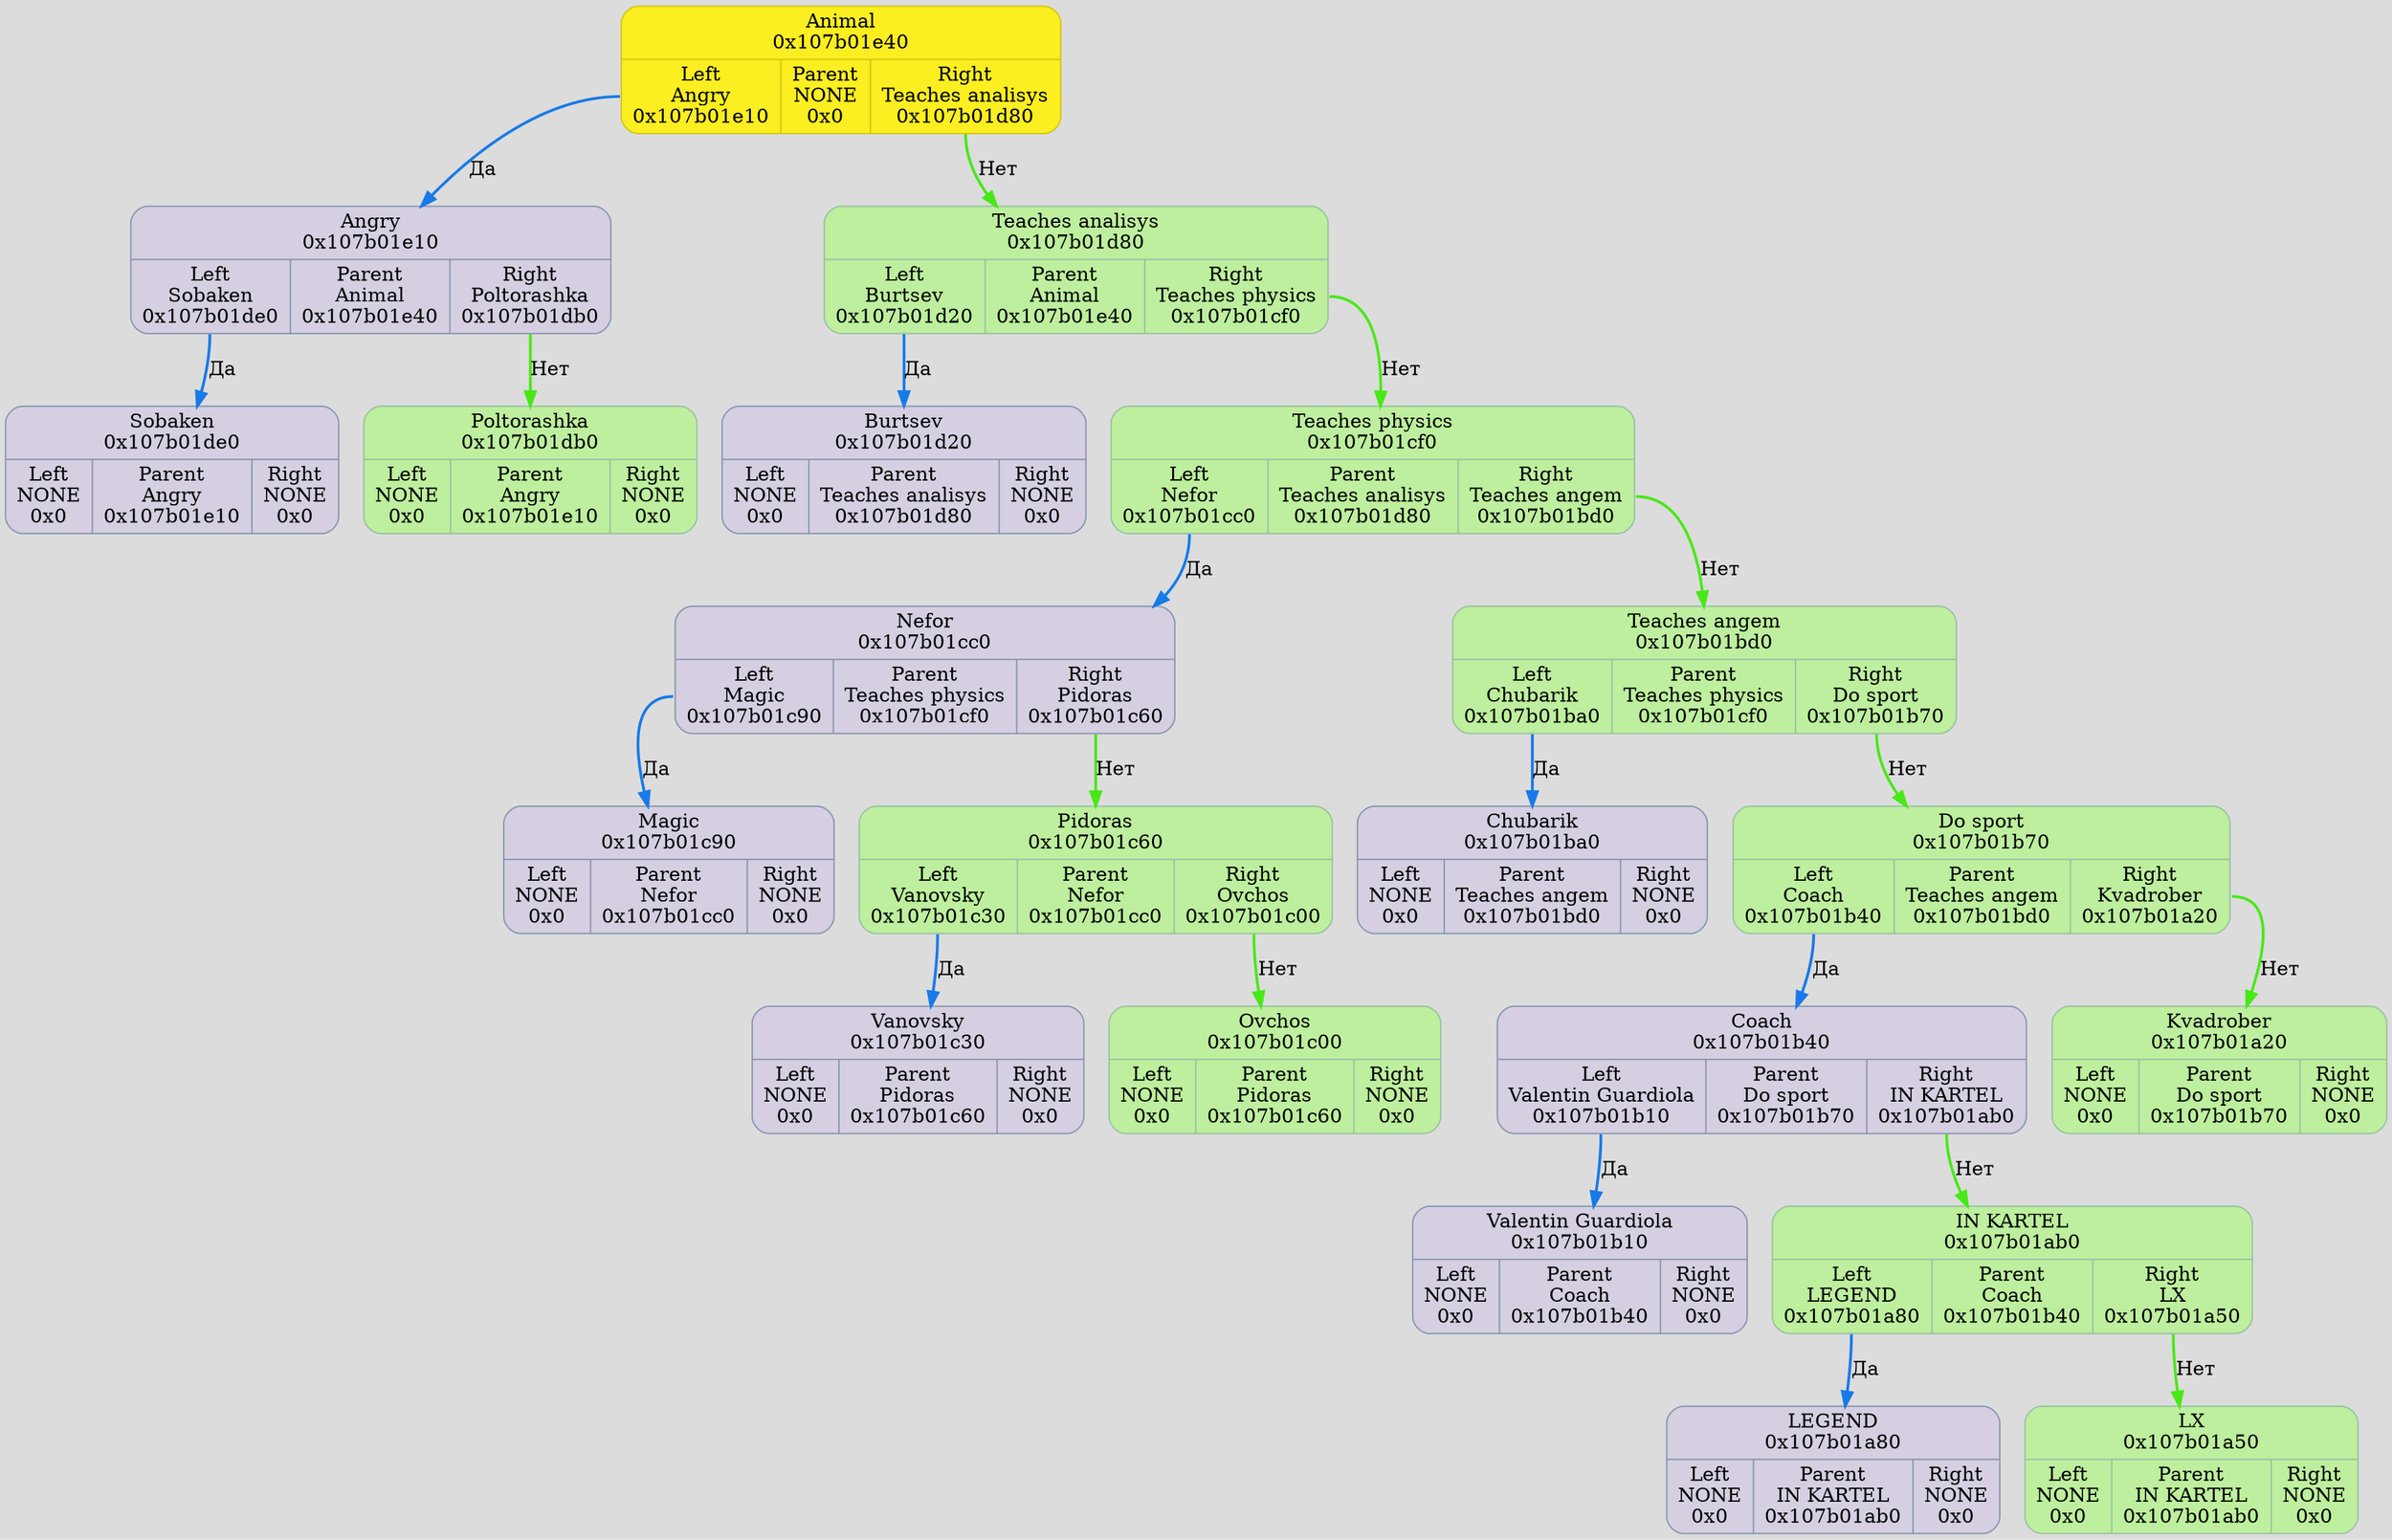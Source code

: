 digraph {
	fontname = "UbuntuMono";
	bgcolor = "#DCDCDC";

	node0x107b01e40 [ shape = Mrecord; style = filled; fillcolor = "#FBEE21"; color = "#D3C70D"; fontcolor = "#000000";label = " { Animal\n0x107b01e40 | { <left> Left\nAngry\n0x107b01e10 | Parent\nNONE\n0x0 | <right> Right\nTeaches analisys\n0x107b01d80 } } ";  ];
	node0x107b01e40:<left> -> node0x107b01e10 [ style = "bold"; color = "#187AE8"; label = "Да"; ];
	node0x107b01e10 [ shape = Mrecord; style = filled; fillcolor = "#D5CFE1"; color = "#8797b2"; fontcolor = "#000000";label = " { Angry\n0x107b01e10 | { <left> Left\nSobaken\n0x107b01de0 | Parent\nAnimal\n0x107b01e40 | <right> Right\nPoltorashka\n0x107b01db0 } } ";  ];
	node0x107b01e10:<left> -> node0x107b01de0 [ style = "bold"; color = "#187AE8"; label = "Да"; ];
	node0x107b01de0 [ shape = Mrecord; style = filled; fillcolor = "#D5CFE1"; color = "#8797b2"; fontcolor = "#000000";label = " { Sobaken\n0x107b01de0 | { <left> Left\nNONE\n0x0 | Parent\nAngry\n0x107b01e10 | <right> Right\nNONE\n0x0 } } ";  ];
	node0x107b01db0 [ shape = Mrecord; style = filled; fillcolor = "#D5CFE1"; color = "#8797b2"; fontcolor = "#000000";label = " { Poltorashka\n0x107b01db0 | { <left> Left\nNONE\n0x0 | Parent\nAngry\n0x107b01e10 | <right> Right\nNONE\n0x0 } } ";  ];
	node0x107b01e10:<right> -> node0x107b01db0 [ style = "bold"; color = "#48E818"; label = "Нет"; ];
	node0x107b01db0 [ fillcolor = "#BDEF9E"; color = "#99c2a2"; fontcolor = "#000000"; ];
	node0x107b01d80 [ shape = Mrecord; style = filled; fillcolor = "#D5CFE1"; color = "#8797b2"; fontcolor = "#000000";label = " { Teaches analisys\n0x107b01d80 | { <left> Left\nBurtsev\n0x107b01d20 | Parent\nAnimal\n0x107b01e40 | <right> Right\nTeaches physics\n0x107b01cf0 } } ";  ];
	node0x107b01d80:<left> -> node0x107b01d20 [ style = "bold"; color = "#187AE8"; label = "Да"; ];
	node0x107b01d20 [ shape = Mrecord; style = filled; fillcolor = "#D5CFE1"; color = "#8797b2"; fontcolor = "#000000";label = " { Burtsev\n0x107b01d20 | { <left> Left\nNONE\n0x0 | Parent\nTeaches analisys\n0x107b01d80 | <right> Right\nNONE\n0x0 } } ";  ];
	node0x107b01cf0 [ shape = Mrecord; style = filled; fillcolor = "#D5CFE1"; color = "#8797b2"; fontcolor = "#000000";label = " { Teaches physics\n0x107b01cf0 | { <left> Left\nNefor\n0x107b01cc0 | Parent\nTeaches analisys\n0x107b01d80 | <right> Right\nTeaches angem\n0x107b01bd0 } } ";  ];
	node0x107b01cf0:<left> -> node0x107b01cc0 [ style = "bold"; color = "#187AE8"; label = "Да"; ];
	node0x107b01cc0 [ shape = Mrecord; style = filled; fillcolor = "#D5CFE1"; color = "#8797b2"; fontcolor = "#000000";label = " { Nefor\n0x107b01cc0 | { <left> Left\nMagic\n0x107b01c90 | Parent\nTeaches physics\n0x107b01cf0 | <right> Right\nPidoras\n0x107b01c60 } } ";  ];
	node0x107b01cc0:<left> -> node0x107b01c90 [ style = "bold"; color = "#187AE8"; label = "Да"; ];
	node0x107b01c90 [ shape = Mrecord; style = filled; fillcolor = "#D5CFE1"; color = "#8797b2"; fontcolor = "#000000";label = " { Magic\n0x107b01c90 | { <left> Left\nNONE\n0x0 | Parent\nNefor\n0x107b01cc0 | <right> Right\nNONE\n0x0 } } ";  ];
	node0x107b01c60 [ shape = Mrecord; style = filled; fillcolor = "#D5CFE1"; color = "#8797b2"; fontcolor = "#000000";label = " { Pidoras\n0x107b01c60 | { <left> Left\nVanovsky\n0x107b01c30 | Parent\nNefor\n0x107b01cc0 | <right> Right\nOvchos\n0x107b01c00 } } ";  ];
	node0x107b01c60:<left> -> node0x107b01c30 [ style = "bold"; color = "#187AE8"; label = "Да"; ];
	node0x107b01c30 [ shape = Mrecord; style = filled; fillcolor = "#D5CFE1"; color = "#8797b2"; fontcolor = "#000000";label = " { Vanovsky\n0x107b01c30 | { <left> Left\nNONE\n0x0 | Parent\nPidoras\n0x107b01c60 | <right> Right\nNONE\n0x0 } } ";  ];
	node0x107b01c00 [ shape = Mrecord; style = filled; fillcolor = "#D5CFE1"; color = "#8797b2"; fontcolor = "#000000";label = " { Ovchos\n0x107b01c00 | { <left> Left\nNONE\n0x0 | Parent\nPidoras\n0x107b01c60 | <right> Right\nNONE\n0x0 } } ";  ];
	node0x107b01c60:<right> -> node0x107b01c00 [ style = "bold"; color = "#48E818"; label = "Нет"; ];
	node0x107b01c00 [ fillcolor = "#BDEF9E"; color = "#99c2a2"; fontcolor = "#000000"; ];
	node0x107b01cc0:<right> -> node0x107b01c60 [ style = "bold"; color = "#48E818"; label = "Нет"; ];
	node0x107b01c60 [ fillcolor = "#BDEF9E"; color = "#99c2a2"; fontcolor = "#000000"; ];
	node0x107b01bd0 [ shape = Mrecord; style = filled; fillcolor = "#D5CFE1"; color = "#8797b2"; fontcolor = "#000000";label = " { Teaches angem\n0x107b01bd0 | { <left> Left\nChubarik\n0x107b01ba0 | Parent\nTeaches physics\n0x107b01cf0 | <right> Right\nDo sport\n0x107b01b70 } } ";  ];
	node0x107b01bd0:<left> -> node0x107b01ba0 [ style = "bold"; color = "#187AE8"; label = "Да"; ];
	node0x107b01ba0 [ shape = Mrecord; style = filled; fillcolor = "#D5CFE1"; color = "#8797b2"; fontcolor = "#000000";label = " { Chubarik\n0x107b01ba0 | { <left> Left\nNONE\n0x0 | Parent\nTeaches angem\n0x107b01bd0 | <right> Right\nNONE\n0x0 } } ";  ];
	node0x107b01b70 [ shape = Mrecord; style = filled; fillcolor = "#D5CFE1"; color = "#8797b2"; fontcolor = "#000000";label = " { Do sport\n0x107b01b70 | { <left> Left\nCoach\n0x107b01b40 | Parent\nTeaches angem\n0x107b01bd0 | <right> Right\nKvadrober\n0x107b01a20 } } ";  ];
	node0x107b01b70:<left> -> node0x107b01b40 [ style = "bold"; color = "#187AE8"; label = "Да"; ];
	node0x107b01b40 [ shape = Mrecord; style = filled; fillcolor = "#D5CFE1"; color = "#8797b2"; fontcolor = "#000000";label = " { Coach\n0x107b01b40 | { <left> Left\nValentin Guardiola\n0x107b01b10 | Parent\nDo sport\n0x107b01b70 | <right> Right\nIN KARTEL\n0x107b01ab0 } } ";  ];
	node0x107b01b40:<left> -> node0x107b01b10 [ style = "bold"; color = "#187AE8"; label = "Да"; ];
	node0x107b01b10 [ shape = Mrecord; style = filled; fillcolor = "#D5CFE1"; color = "#8797b2"; fontcolor = "#000000";label = " { Valentin Guardiola\n0x107b01b10 | { <left> Left\nNONE\n0x0 | Parent\nCoach\n0x107b01b40 | <right> Right\nNONE\n0x0 } } ";  ];
	node0x107b01ab0 [ shape = Mrecord; style = filled; fillcolor = "#D5CFE1"; color = "#8797b2"; fontcolor = "#000000";label = " { IN KARTEL\n0x107b01ab0 | { <left> Left\nLEGEND\n0x107b01a80 | Parent\nCoach\n0x107b01b40 | <right> Right\nLX\n0x107b01a50 } } ";  ];
	node0x107b01ab0:<left> -> node0x107b01a80 [ style = "bold"; color = "#187AE8"; label = "Да"; ];
	node0x107b01a80 [ shape = Mrecord; style = filled; fillcolor = "#D5CFE1"; color = "#8797b2"; fontcolor = "#000000";label = " { LEGEND\n0x107b01a80 | { <left> Left\nNONE\n0x0 | Parent\nIN KARTEL\n0x107b01ab0 | <right> Right\nNONE\n0x0 } } ";  ];
	node0x107b01a50 [ shape = Mrecord; style = filled; fillcolor = "#D5CFE1"; color = "#8797b2"; fontcolor = "#000000";label = " { LX\n0x107b01a50 | { <left> Left\nNONE\n0x0 | Parent\nIN KARTEL\n0x107b01ab0 | <right> Right\nNONE\n0x0 } } ";  ];
	node0x107b01ab0:<right> -> node0x107b01a50 [ style = "bold"; color = "#48E818"; label = "Нет"; ];
	node0x107b01a50 [ fillcolor = "#BDEF9E"; color = "#99c2a2"; fontcolor = "#000000"; ];
	node0x107b01b40:<right> -> node0x107b01ab0 [ style = "bold"; color = "#48E818"; label = "Нет"; ];
	node0x107b01ab0 [ fillcolor = "#BDEF9E"; color = "#99c2a2"; fontcolor = "#000000"; ];
	node0x107b01a20 [ shape = Mrecord; style = filled; fillcolor = "#D5CFE1"; color = "#8797b2"; fontcolor = "#000000";label = " { Kvadrober\n0x107b01a20 | { <left> Left\nNONE\n0x0 | Parent\nDo sport\n0x107b01b70 | <right> Right\nNONE\n0x0 } } ";  ];
	node0x107b01b70:<right> -> node0x107b01a20 [ style = "bold"; color = "#48E818"; label = "Нет"; ];
	node0x107b01a20 [ fillcolor = "#BDEF9E"; color = "#99c2a2"; fontcolor = "#000000"; ];
	node0x107b01bd0:<right> -> node0x107b01b70 [ style = "bold"; color = "#48E818"; label = "Нет"; ];
	node0x107b01b70 [ fillcolor = "#BDEF9E"; color = "#99c2a2"; fontcolor = "#000000"; ];
	node0x107b01cf0:<right> -> node0x107b01bd0 [ style = "bold"; color = "#48E818"; label = "Нет"; ];
	node0x107b01bd0 [ fillcolor = "#BDEF9E"; color = "#99c2a2"; fontcolor = "#000000"; ];
	node0x107b01d80:<right> -> node0x107b01cf0 [ style = "bold"; color = "#48E818"; label = "Нет"; ];
	node0x107b01cf0 [ fillcolor = "#BDEF9E"; color = "#99c2a2"; fontcolor = "#000000"; ];
	node0x107b01e40:<right> -> node0x107b01d80 [ style = "bold"; color = "#48E818"; label = "Нет"; ];
	node0x107b01d80 [ fillcolor = "#BDEF9E"; color = "#99c2a2"; fontcolor = "#000000"; ];
}
